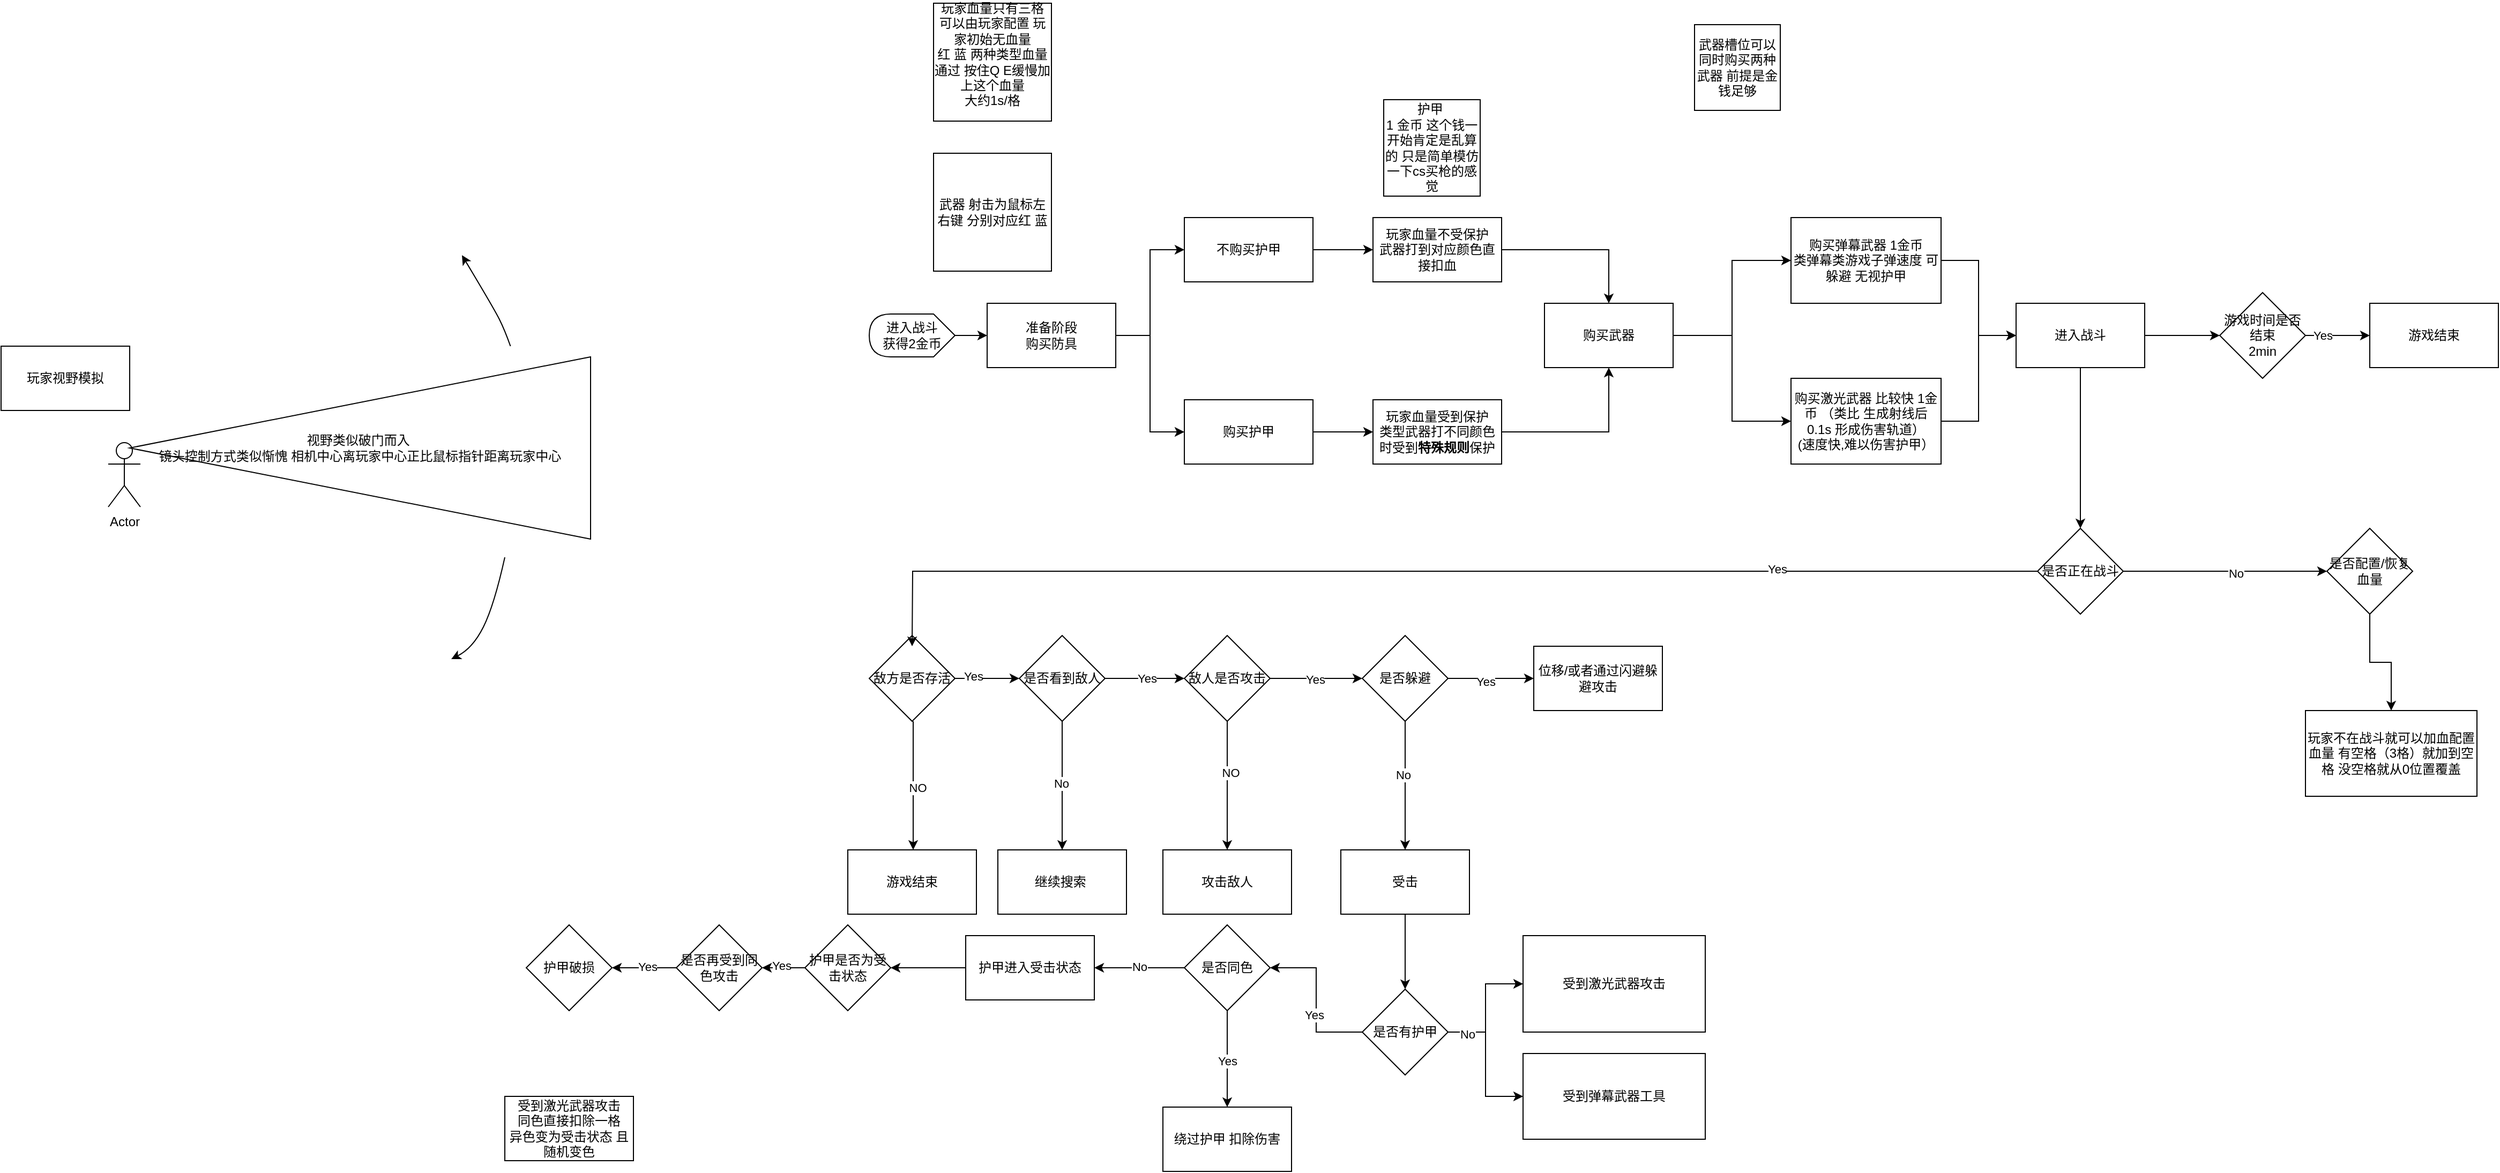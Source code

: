 <mxfile version="24.2.7" type="github">
  <diagram id="C5RBs43oDa-KdzZeNtuy" name="Page-1">
    <mxGraphModel dx="1696" dy="447" grid="1" gridSize="10" guides="1" tooltips="1" connect="1" arrows="1" fold="1" page="1" pageScale="1" pageWidth="827" pageHeight="1169" math="0" shadow="0">
      <root>
        <mxCell id="WIyWlLk6GJQsqaUBKTNV-0" />
        <mxCell id="WIyWlLk6GJQsqaUBKTNV-1" parent="WIyWlLk6GJQsqaUBKTNV-0" />
        <mxCell id="3IvADGGe1elxMChd6s5r-2" style="edgeStyle=orthogonalEdgeStyle;rounded=0;orthogonalLoop=1;jettySize=auto;html=1;" edge="1" parent="WIyWlLk6GJQsqaUBKTNV-1" source="3IvADGGe1elxMChd6s5r-0" target="3IvADGGe1elxMChd6s5r-1">
          <mxGeometry relative="1" as="geometry" />
        </mxCell>
        <mxCell id="3IvADGGe1elxMChd6s5r-0" value="进入战斗&lt;div&gt;获得2金币&lt;/div&gt;" style="shape=display;whiteSpace=wrap;html=1;direction=west;" vertex="1" parent="WIyWlLk6GJQsqaUBKTNV-1">
          <mxGeometry y="310" width="80" height="40" as="geometry" />
        </mxCell>
        <mxCell id="3IvADGGe1elxMChd6s5r-18" style="edgeStyle=orthogonalEdgeStyle;rounded=0;orthogonalLoop=1;jettySize=auto;html=1;entryX=0;entryY=0.5;entryDx=0;entryDy=0;" edge="1" parent="WIyWlLk6GJQsqaUBKTNV-1" source="3IvADGGe1elxMChd6s5r-1" target="3IvADGGe1elxMChd6s5r-16">
          <mxGeometry relative="1" as="geometry" />
        </mxCell>
        <mxCell id="3IvADGGe1elxMChd6s5r-19" style="edgeStyle=orthogonalEdgeStyle;rounded=0;orthogonalLoop=1;jettySize=auto;html=1;entryX=0;entryY=0.5;entryDx=0;entryDy=0;" edge="1" parent="WIyWlLk6GJQsqaUBKTNV-1" source="3IvADGGe1elxMChd6s5r-1" target="3IvADGGe1elxMChd6s5r-17">
          <mxGeometry relative="1" as="geometry" />
        </mxCell>
        <mxCell id="3IvADGGe1elxMChd6s5r-1" value="准备阶段&lt;div&gt;购买防具&lt;/div&gt;" style="rounded=0;whiteSpace=wrap;html=1;" vertex="1" parent="WIyWlLk6GJQsqaUBKTNV-1">
          <mxGeometry x="110" y="300" width="120" height="60" as="geometry" />
        </mxCell>
        <mxCell id="3IvADGGe1elxMChd6s5r-46" style="edgeStyle=orthogonalEdgeStyle;rounded=0;orthogonalLoop=1;jettySize=auto;html=1;entryX=0;entryY=0.5;entryDx=0;entryDy=0;" edge="1" parent="WIyWlLk6GJQsqaUBKTNV-1" source="3IvADGGe1elxMChd6s5r-4" target="3IvADGGe1elxMChd6s5r-44">
          <mxGeometry relative="1" as="geometry" />
        </mxCell>
        <mxCell id="3IvADGGe1elxMChd6s5r-4" value="购买&lt;span style=&quot;background-color: initial;&quot;&gt;激光武器 比较快 1金币 （类比 生成射线后 0.1s 形成伤害轨道）&lt;/span&gt;&lt;div&gt;&lt;div&gt;(速度快,难以伤害护甲）&lt;/div&gt;&lt;/div&gt;" style="rounded=0;whiteSpace=wrap;html=1;" vertex="1" parent="WIyWlLk6GJQsqaUBKTNV-1">
          <mxGeometry x="860" y="370" width="140" height="80" as="geometry" />
        </mxCell>
        <mxCell id="3IvADGGe1elxMChd6s5r-45" style="edgeStyle=orthogonalEdgeStyle;rounded=0;orthogonalLoop=1;jettySize=auto;html=1;" edge="1" parent="WIyWlLk6GJQsqaUBKTNV-1" source="3IvADGGe1elxMChd6s5r-7" target="3IvADGGe1elxMChd6s5r-44">
          <mxGeometry relative="1" as="geometry" />
        </mxCell>
        <mxCell id="3IvADGGe1elxMChd6s5r-7" value="购买弹幕武器 1金币&lt;div&gt;类弹幕类游戏子弹速度 可躲避 无视护甲&lt;/div&gt;" style="rounded=0;whiteSpace=wrap;html=1;" vertex="1" parent="WIyWlLk6GJQsqaUBKTNV-1">
          <mxGeometry x="860" y="220" width="140" height="80" as="geometry" />
        </mxCell>
        <mxCell id="3IvADGGe1elxMChd6s5r-23" style="edgeStyle=orthogonalEdgeStyle;rounded=0;orthogonalLoop=1;jettySize=auto;html=1;" edge="1" parent="WIyWlLk6GJQsqaUBKTNV-1" source="3IvADGGe1elxMChd6s5r-16">
          <mxGeometry relative="1" as="geometry">
            <mxPoint x="470.0" y="250" as="targetPoint" />
          </mxGeometry>
        </mxCell>
        <mxCell id="3IvADGGe1elxMChd6s5r-16" value="不购买护甲" style="rounded=0;whiteSpace=wrap;html=1;" vertex="1" parent="WIyWlLk6GJQsqaUBKTNV-1">
          <mxGeometry x="294" y="220" width="120" height="60" as="geometry" />
        </mxCell>
        <mxCell id="3IvADGGe1elxMChd6s5r-27" style="edgeStyle=orthogonalEdgeStyle;rounded=0;orthogonalLoop=1;jettySize=auto;html=1;" edge="1" parent="WIyWlLk6GJQsqaUBKTNV-1" source="3IvADGGe1elxMChd6s5r-17" target="3IvADGGe1elxMChd6s5r-21">
          <mxGeometry relative="1" as="geometry" />
        </mxCell>
        <mxCell id="3IvADGGe1elxMChd6s5r-17" value="购买护甲" style="rounded=0;whiteSpace=wrap;html=1;" vertex="1" parent="WIyWlLk6GJQsqaUBKTNV-1">
          <mxGeometry x="294" y="390" width="120" height="60" as="geometry" />
        </mxCell>
        <mxCell id="3IvADGGe1elxMChd6s5r-35" style="edgeStyle=orthogonalEdgeStyle;rounded=0;orthogonalLoop=1;jettySize=auto;html=1;" edge="1" parent="WIyWlLk6GJQsqaUBKTNV-1" source="3IvADGGe1elxMChd6s5r-20" target="3IvADGGe1elxMChd6s5r-7">
          <mxGeometry relative="1" as="geometry" />
        </mxCell>
        <mxCell id="3IvADGGe1elxMChd6s5r-36" style="edgeStyle=orthogonalEdgeStyle;rounded=0;orthogonalLoop=1;jettySize=auto;html=1;entryX=0;entryY=0.5;entryDx=0;entryDy=0;" edge="1" parent="WIyWlLk6GJQsqaUBKTNV-1" source="3IvADGGe1elxMChd6s5r-20" target="3IvADGGe1elxMChd6s5r-4">
          <mxGeometry relative="1" as="geometry" />
        </mxCell>
        <mxCell id="3IvADGGe1elxMChd6s5r-20" value="购买武器" style="rounded=0;whiteSpace=wrap;html=1;" vertex="1" parent="WIyWlLk6GJQsqaUBKTNV-1">
          <mxGeometry x="630" y="300" width="120" height="60" as="geometry" />
        </mxCell>
        <mxCell id="3IvADGGe1elxMChd6s5r-34" style="edgeStyle=orthogonalEdgeStyle;rounded=0;orthogonalLoop=1;jettySize=auto;html=1;" edge="1" parent="WIyWlLk6GJQsqaUBKTNV-1" source="3IvADGGe1elxMChd6s5r-21" target="3IvADGGe1elxMChd6s5r-20">
          <mxGeometry relative="1" as="geometry" />
        </mxCell>
        <mxCell id="3IvADGGe1elxMChd6s5r-21" value="玩家血量受到保护&lt;div&gt;类型武器打不同颜色时受到&lt;b&gt;特殊规则&lt;/b&gt;保护&lt;/div&gt;" style="rounded=0;whiteSpace=wrap;html=1;" vertex="1" parent="WIyWlLk6GJQsqaUBKTNV-1">
          <mxGeometry x="470" y="390" width="120" height="60" as="geometry" />
        </mxCell>
        <mxCell id="3IvADGGe1elxMChd6s5r-22" value="玩家血量只有三格&lt;div&gt;可以由玩家配置 玩家初始无血量&lt;/div&gt;&lt;div&gt;红 蓝 两种类型血量&lt;/div&gt;&lt;div&gt;通过 按住Q E缓慢加上这个血量&lt;/div&gt;&lt;div&gt;大约1s/格&lt;/div&gt;&lt;div&gt;&lt;br&gt;&lt;/div&gt;" style="whiteSpace=wrap;html=1;aspect=fixed;" vertex="1" parent="WIyWlLk6GJQsqaUBKTNV-1">
          <mxGeometry x="60" y="20" width="110" height="110" as="geometry" />
        </mxCell>
        <mxCell id="3IvADGGe1elxMChd6s5r-33" style="edgeStyle=orthogonalEdgeStyle;rounded=0;orthogonalLoop=1;jettySize=auto;html=1;" edge="1" parent="WIyWlLk6GJQsqaUBKTNV-1" source="3IvADGGe1elxMChd6s5r-24" target="3IvADGGe1elxMChd6s5r-20">
          <mxGeometry relative="1" as="geometry" />
        </mxCell>
        <mxCell id="3IvADGGe1elxMChd6s5r-24" value="玩家血量不受保护&lt;div&gt;武器打到对应颜色直接扣血&lt;/div&gt;" style="rounded=0;whiteSpace=wrap;html=1;" vertex="1" parent="WIyWlLk6GJQsqaUBKTNV-1">
          <mxGeometry x="470" y="220" width="120" height="60" as="geometry" />
        </mxCell>
        <mxCell id="3IvADGGe1elxMChd6s5r-28" value="武器 射击为鼠标左右键 分别对应红 蓝" style="whiteSpace=wrap;html=1;aspect=fixed;" vertex="1" parent="WIyWlLk6GJQsqaUBKTNV-1">
          <mxGeometry x="60" y="160" width="110" height="110" as="geometry" />
        </mxCell>
        <mxCell id="3IvADGGe1elxMChd6s5r-37" value="武器槽位可以同时购买两种武器 前提是金钱足够" style="whiteSpace=wrap;html=1;aspect=fixed;" vertex="1" parent="WIyWlLk6GJQsqaUBKTNV-1">
          <mxGeometry x="770" y="40" width="80" height="80" as="geometry" />
        </mxCell>
        <mxCell id="3IvADGGe1elxMChd6s5r-38" value="护甲&amp;nbsp;&lt;div&gt;1 金币 这个钱一开始肯定是乱算的 只是简单模仿一下cs买枪的感觉&lt;/div&gt;" style="whiteSpace=wrap;html=1;aspect=fixed;" vertex="1" parent="WIyWlLk6GJQsqaUBKTNV-1">
          <mxGeometry x="480" y="110" width="90" height="90" as="geometry" />
        </mxCell>
        <mxCell id="3IvADGGe1elxMChd6s5r-76" style="edgeStyle=orthogonalEdgeStyle;rounded=0;orthogonalLoop=1;jettySize=auto;html=1;" edge="1" parent="WIyWlLk6GJQsqaUBKTNV-1" source="3IvADGGe1elxMChd6s5r-44">
          <mxGeometry relative="1" as="geometry">
            <mxPoint x="1260" y="330" as="targetPoint" />
          </mxGeometry>
        </mxCell>
        <mxCell id="3IvADGGe1elxMChd6s5r-128" style="edgeStyle=orthogonalEdgeStyle;rounded=0;orthogonalLoop=1;jettySize=auto;html=1;" edge="1" parent="WIyWlLk6GJQsqaUBKTNV-1" source="3IvADGGe1elxMChd6s5r-44" target="3IvADGGe1elxMChd6s5r-127">
          <mxGeometry relative="1" as="geometry" />
        </mxCell>
        <mxCell id="3IvADGGe1elxMChd6s5r-44" value="进入战斗" style="rounded=0;whiteSpace=wrap;html=1;" vertex="1" parent="WIyWlLk6GJQsqaUBKTNV-1">
          <mxGeometry x="1070" y="300" width="120" height="60" as="geometry" />
        </mxCell>
        <mxCell id="3IvADGGe1elxMChd6s5r-49" style="edgeStyle=orthogonalEdgeStyle;rounded=0;orthogonalLoop=1;jettySize=auto;html=1;" edge="1" parent="WIyWlLk6GJQsqaUBKTNV-1" source="3IvADGGe1elxMChd6s5r-48">
          <mxGeometry relative="1" as="geometry">
            <mxPoint x="140" y="650" as="targetPoint" />
          </mxGeometry>
        </mxCell>
        <mxCell id="3IvADGGe1elxMChd6s5r-51" value="Yes" style="edgeLabel;html=1;align=center;verticalAlign=middle;resizable=0;points=[];" vertex="1" connectable="0" parent="3IvADGGe1elxMChd6s5r-49">
          <mxGeometry x="-0.438" y="2" relative="1" as="geometry">
            <mxPoint as="offset" />
          </mxGeometry>
        </mxCell>
        <mxCell id="3IvADGGe1elxMChd6s5r-52" style="edgeStyle=orthogonalEdgeStyle;rounded=0;orthogonalLoop=1;jettySize=auto;html=1;" edge="1" parent="WIyWlLk6GJQsqaUBKTNV-1">
          <mxGeometry relative="1" as="geometry">
            <mxPoint x="41" y="810" as="targetPoint" />
            <mxPoint x="41" y="690" as="sourcePoint" />
          </mxGeometry>
        </mxCell>
        <mxCell id="3IvADGGe1elxMChd6s5r-53" value="NO" style="edgeLabel;html=1;align=center;verticalAlign=middle;resizable=0;points=[];" vertex="1" connectable="0" parent="3IvADGGe1elxMChd6s5r-52">
          <mxGeometry x="0.037" y="4" relative="1" as="geometry">
            <mxPoint as="offset" />
          </mxGeometry>
        </mxCell>
        <mxCell id="3IvADGGe1elxMChd6s5r-48" value="敌方是否存活" style="rhombus;whiteSpace=wrap;html=1;" vertex="1" parent="WIyWlLk6GJQsqaUBKTNV-1">
          <mxGeometry y="610" width="80" height="80" as="geometry" />
        </mxCell>
        <mxCell id="3IvADGGe1elxMChd6s5r-68" style="edgeStyle=orthogonalEdgeStyle;rounded=0;orthogonalLoop=1;jettySize=auto;html=1;entryX=0.5;entryY=0;entryDx=0;entryDy=0;" edge="1" parent="WIyWlLk6GJQsqaUBKTNV-1" source="3IvADGGe1elxMChd6s5r-50" target="3IvADGGe1elxMChd6s5r-75">
          <mxGeometry relative="1" as="geometry">
            <mxPoint x="180" y="810" as="targetPoint" />
          </mxGeometry>
        </mxCell>
        <mxCell id="3IvADGGe1elxMChd6s5r-69" value="No" style="edgeLabel;html=1;align=center;verticalAlign=middle;resizable=0;points=[];" vertex="1" connectable="0" parent="3IvADGGe1elxMChd6s5r-68">
          <mxGeometry x="-0.037" y="-1" relative="1" as="geometry">
            <mxPoint as="offset" />
          </mxGeometry>
        </mxCell>
        <mxCell id="3IvADGGe1elxMChd6s5r-70" style="edgeStyle=orthogonalEdgeStyle;rounded=0;orthogonalLoop=1;jettySize=auto;html=1;entryX=0;entryY=0.5;entryDx=0;entryDy=0;" edge="1" parent="WIyWlLk6GJQsqaUBKTNV-1" source="3IvADGGe1elxMChd6s5r-50" target="3IvADGGe1elxMChd6s5r-74">
          <mxGeometry relative="1" as="geometry">
            <mxPoint x="320" y="600" as="targetPoint" />
          </mxGeometry>
        </mxCell>
        <mxCell id="3IvADGGe1elxMChd6s5r-71" value="Yes" style="edgeLabel;html=1;align=center;verticalAlign=middle;resizable=0;points=[];" vertex="1" connectable="0" parent="3IvADGGe1elxMChd6s5r-70">
          <mxGeometry x="0.045" relative="1" as="geometry">
            <mxPoint as="offset" />
          </mxGeometry>
        </mxCell>
        <mxCell id="3IvADGGe1elxMChd6s5r-50" value="是否看到敌人" style="rhombus;whiteSpace=wrap;html=1;" vertex="1" parent="WIyWlLk6GJQsqaUBKTNV-1">
          <mxGeometry x="140" y="610" width="80" height="80" as="geometry" />
        </mxCell>
        <mxCell id="3IvADGGe1elxMChd6s5r-54" value="游戏结束" style="rounded=0;whiteSpace=wrap;html=1;" vertex="1" parent="WIyWlLk6GJQsqaUBKTNV-1">
          <mxGeometry x="-20" y="810" width="120" height="60" as="geometry" />
        </mxCell>
        <mxCell id="3IvADGGe1elxMChd6s5r-57" value="Actor" style="shape=umlActor;verticalLabelPosition=bottom;verticalAlign=top;html=1;outlineConnect=0;" vertex="1" parent="WIyWlLk6GJQsqaUBKTNV-1">
          <mxGeometry x="-710" y="430" width="30" height="60" as="geometry" />
        </mxCell>
        <mxCell id="3IvADGGe1elxMChd6s5r-61" value="玩家视野模拟" style="whiteSpace=wrap;html=1;" vertex="1" parent="WIyWlLk6GJQsqaUBKTNV-1">
          <mxGeometry x="-810" y="340" width="120" height="60" as="geometry" />
        </mxCell>
        <mxCell id="3IvADGGe1elxMChd6s5r-62" value="视野类似破门而入&amp;nbsp;&lt;div&gt;镜头控制方式类似惭愧 相机中心离玩家中心正比鼠标指针距离玩家中心&lt;/div&gt;" style="triangle;whiteSpace=wrap;html=1;direction=west;" vertex="1" parent="WIyWlLk6GJQsqaUBKTNV-1">
          <mxGeometry x="-690" y="350" width="430" height="170" as="geometry" />
        </mxCell>
        <mxCell id="3IvADGGe1elxMChd6s5r-64" value="" style="curved=1;endArrow=classic;html=1;rounded=0;exitX=0.011;exitY=1.03;exitDx=0;exitDy=0;exitPerimeter=0;" edge="1" parent="WIyWlLk6GJQsqaUBKTNV-1">
          <mxGeometry width="50" height="50" relative="1" as="geometry">
            <mxPoint x="-334.73" y="340.0" as="sourcePoint" />
            <mxPoint x="-380" y="255.1" as="targetPoint" />
            <Array as="points">
              <mxPoint x="-340" y="325.1" />
              <mxPoint x="-350" y="305.1" />
            </Array>
          </mxGeometry>
        </mxCell>
        <mxCell id="3IvADGGe1elxMChd6s5r-67" value="" style="curved=1;endArrow=classic;html=1;rounded=0;exitX=0.011;exitY=1.03;exitDx=0;exitDy=0;exitPerimeter=0;" edge="1" parent="WIyWlLk6GJQsqaUBKTNV-1">
          <mxGeometry width="50" height="50" relative="1" as="geometry">
            <mxPoint x="-340" y="537" as="sourcePoint" />
            <mxPoint x="-390" y="632" as="targetPoint" />
            <Array as="points">
              <mxPoint x="-350" y="582" />
              <mxPoint x="-370" y="622" />
            </Array>
          </mxGeometry>
        </mxCell>
        <mxCell id="3IvADGGe1elxMChd6s5r-79" style="edgeStyle=orthogonalEdgeStyle;rounded=0;orthogonalLoop=1;jettySize=auto;html=1;" edge="1" parent="WIyWlLk6GJQsqaUBKTNV-1" source="3IvADGGe1elxMChd6s5r-74">
          <mxGeometry relative="1" as="geometry">
            <mxPoint x="460" y="650" as="targetPoint" />
          </mxGeometry>
        </mxCell>
        <mxCell id="3IvADGGe1elxMChd6s5r-80" value="Yes" style="edgeLabel;html=1;align=center;verticalAlign=middle;resizable=0;points=[];" vertex="1" connectable="0" parent="3IvADGGe1elxMChd6s5r-79">
          <mxGeometry x="-0.035" y="-1" relative="1" as="geometry">
            <mxPoint as="offset" />
          </mxGeometry>
        </mxCell>
        <mxCell id="3IvADGGe1elxMChd6s5r-82" style="edgeStyle=orthogonalEdgeStyle;rounded=0;orthogonalLoop=1;jettySize=auto;html=1;" edge="1" parent="WIyWlLk6GJQsqaUBKTNV-1" source="3IvADGGe1elxMChd6s5r-74" target="3IvADGGe1elxMChd6s5r-81">
          <mxGeometry relative="1" as="geometry" />
        </mxCell>
        <mxCell id="3IvADGGe1elxMChd6s5r-83" value="NO" style="edgeLabel;html=1;align=center;verticalAlign=middle;resizable=0;points=[];" vertex="1" connectable="0" parent="3IvADGGe1elxMChd6s5r-82">
          <mxGeometry x="-0.202" y="3" relative="1" as="geometry">
            <mxPoint as="offset" />
          </mxGeometry>
        </mxCell>
        <mxCell id="3IvADGGe1elxMChd6s5r-74" value="敌人是否攻击" style="rhombus;whiteSpace=wrap;html=1;" vertex="1" parent="WIyWlLk6GJQsqaUBKTNV-1">
          <mxGeometry x="294" y="610" width="80" height="80" as="geometry" />
        </mxCell>
        <mxCell id="3IvADGGe1elxMChd6s5r-75" value="继续搜索&amp;nbsp;" style="rounded=0;whiteSpace=wrap;html=1;" vertex="1" parent="WIyWlLk6GJQsqaUBKTNV-1">
          <mxGeometry x="120" y="810" width="120" height="60" as="geometry" />
        </mxCell>
        <mxCell id="3IvADGGe1elxMChd6s5r-125" value="" style="edgeStyle=orthogonalEdgeStyle;rounded=0;orthogonalLoop=1;jettySize=auto;html=1;" edge="1" parent="WIyWlLk6GJQsqaUBKTNV-1" source="3IvADGGe1elxMChd6s5r-77" target="3IvADGGe1elxMChd6s5r-124">
          <mxGeometry relative="1" as="geometry" />
        </mxCell>
        <mxCell id="3IvADGGe1elxMChd6s5r-126" value="Yes" style="edgeLabel;html=1;align=center;verticalAlign=middle;resizable=0;points=[];" vertex="1" connectable="0" parent="3IvADGGe1elxMChd6s5r-125">
          <mxGeometry x="-0.467" relative="1" as="geometry">
            <mxPoint as="offset" />
          </mxGeometry>
        </mxCell>
        <mxCell id="3IvADGGe1elxMChd6s5r-77" value="游戏时间是否结束&lt;div&gt;2min&lt;/div&gt;" style="rhombus;whiteSpace=wrap;html=1;" vertex="1" parent="WIyWlLk6GJQsqaUBKTNV-1">
          <mxGeometry x="1260" y="290" width="80" height="80" as="geometry" />
        </mxCell>
        <mxCell id="3IvADGGe1elxMChd6s5r-81" value="攻击敌人" style="rounded=0;whiteSpace=wrap;html=1;" vertex="1" parent="WIyWlLk6GJQsqaUBKTNV-1">
          <mxGeometry x="274" y="810" width="120" height="60" as="geometry" />
        </mxCell>
        <mxCell id="3IvADGGe1elxMChd6s5r-86" style="edgeStyle=orthogonalEdgeStyle;rounded=0;orthogonalLoop=1;jettySize=auto;html=1;entryX=0;entryY=0.5;entryDx=0;entryDy=0;" edge="1" parent="WIyWlLk6GJQsqaUBKTNV-1" source="3IvADGGe1elxMChd6s5r-84" target="3IvADGGe1elxMChd6s5r-85">
          <mxGeometry relative="1" as="geometry" />
        </mxCell>
        <mxCell id="3IvADGGe1elxMChd6s5r-88" value="Yes" style="edgeLabel;html=1;align=center;verticalAlign=middle;resizable=0;points=[];" vertex="1" connectable="0" parent="3IvADGGe1elxMChd6s5r-86">
          <mxGeometry x="-0.141" y="-3" relative="1" as="geometry">
            <mxPoint as="offset" />
          </mxGeometry>
        </mxCell>
        <mxCell id="3IvADGGe1elxMChd6s5r-87" style="edgeStyle=orthogonalEdgeStyle;rounded=0;orthogonalLoop=1;jettySize=auto;html=1;" edge="1" parent="WIyWlLk6GJQsqaUBKTNV-1" source="3IvADGGe1elxMChd6s5r-84">
          <mxGeometry relative="1" as="geometry">
            <mxPoint x="500" y="810" as="targetPoint" />
          </mxGeometry>
        </mxCell>
        <mxCell id="3IvADGGe1elxMChd6s5r-89" value="No" style="edgeLabel;html=1;align=center;verticalAlign=middle;resizable=0;points=[];" vertex="1" connectable="0" parent="3IvADGGe1elxMChd6s5r-87">
          <mxGeometry x="-0.171" y="-2" relative="1" as="geometry">
            <mxPoint as="offset" />
          </mxGeometry>
        </mxCell>
        <mxCell id="3IvADGGe1elxMChd6s5r-84" value="是否躲避" style="rhombus;whiteSpace=wrap;html=1;" vertex="1" parent="WIyWlLk6GJQsqaUBKTNV-1">
          <mxGeometry x="460" y="610" width="80" height="80" as="geometry" />
        </mxCell>
        <mxCell id="3IvADGGe1elxMChd6s5r-85" value="位移/或者通过闪避躲避攻击" style="rounded=0;whiteSpace=wrap;html=1;" vertex="1" parent="WIyWlLk6GJQsqaUBKTNV-1">
          <mxGeometry x="620" y="620" width="120" height="60" as="geometry" />
        </mxCell>
        <mxCell id="3IvADGGe1elxMChd6s5r-93" value="" style="edgeStyle=orthogonalEdgeStyle;rounded=0;orthogonalLoop=1;jettySize=auto;html=1;" edge="1" parent="WIyWlLk6GJQsqaUBKTNV-1" source="3IvADGGe1elxMChd6s5r-91" target="3IvADGGe1elxMChd6s5r-92">
          <mxGeometry relative="1" as="geometry" />
        </mxCell>
        <mxCell id="3IvADGGe1elxMChd6s5r-91" value="受击" style="rounded=0;whiteSpace=wrap;html=1;" vertex="1" parent="WIyWlLk6GJQsqaUBKTNV-1">
          <mxGeometry x="440" y="810" width="120" height="60" as="geometry" />
        </mxCell>
        <mxCell id="3IvADGGe1elxMChd6s5r-95" value="" style="edgeStyle=orthogonalEdgeStyle;rounded=0;orthogonalLoop=1;jettySize=auto;html=1;" edge="1" parent="WIyWlLk6GJQsqaUBKTNV-1" source="3IvADGGe1elxMChd6s5r-92" target="3IvADGGe1elxMChd6s5r-94">
          <mxGeometry relative="1" as="geometry" />
        </mxCell>
        <mxCell id="3IvADGGe1elxMChd6s5r-98" value="" style="edgeStyle=orthogonalEdgeStyle;rounded=0;orthogonalLoop=1;jettySize=auto;html=1;entryX=1;entryY=0.5;entryDx=0;entryDy=0;" edge="1" parent="WIyWlLk6GJQsqaUBKTNV-1" source="3IvADGGe1elxMChd6s5r-92" target="3IvADGGe1elxMChd6s5r-115">
          <mxGeometry relative="1" as="geometry">
            <mxPoint x="414" y="920" as="targetPoint" />
          </mxGeometry>
        </mxCell>
        <mxCell id="3IvADGGe1elxMChd6s5r-99" value="Yes" style="edgeLabel;html=1;align=center;verticalAlign=middle;resizable=0;points=[];" vertex="1" connectable="0" parent="3IvADGGe1elxMChd6s5r-98">
          <mxGeometry x="-0.189" y="2" relative="1" as="geometry">
            <mxPoint as="offset" />
          </mxGeometry>
        </mxCell>
        <mxCell id="3IvADGGe1elxMChd6s5r-102" style="edgeStyle=orthogonalEdgeStyle;rounded=0;orthogonalLoop=1;jettySize=auto;html=1;" edge="1" parent="WIyWlLk6GJQsqaUBKTNV-1" source="3IvADGGe1elxMChd6s5r-92" target="3IvADGGe1elxMChd6s5r-101">
          <mxGeometry relative="1" as="geometry" />
        </mxCell>
        <mxCell id="3IvADGGe1elxMChd6s5r-103" value="No" style="edgeLabel;html=1;align=center;verticalAlign=middle;resizable=0;points=[];" vertex="1" connectable="0" parent="3IvADGGe1elxMChd6s5r-102">
          <mxGeometry x="-0.723" y="-2" relative="1" as="geometry">
            <mxPoint as="offset" />
          </mxGeometry>
        </mxCell>
        <mxCell id="3IvADGGe1elxMChd6s5r-92" value="是否有护甲" style="rhombus;whiteSpace=wrap;html=1;rounded=0;" vertex="1" parent="WIyWlLk6GJQsqaUBKTNV-1">
          <mxGeometry x="460" y="940" width="80" height="80" as="geometry" />
        </mxCell>
        <mxCell id="3IvADGGe1elxMChd6s5r-94" value="受到激光武器攻击" style="whiteSpace=wrap;html=1;rounded=0;" vertex="1" parent="WIyWlLk6GJQsqaUBKTNV-1">
          <mxGeometry x="610" y="890" width="170" height="90" as="geometry" />
        </mxCell>
        <mxCell id="3IvADGGe1elxMChd6s5r-101" value="受到弹幕武器工具" style="rounded=0;whiteSpace=wrap;html=1;" vertex="1" parent="WIyWlLk6GJQsqaUBKTNV-1">
          <mxGeometry x="610" y="1000" width="170" height="80" as="geometry" />
        </mxCell>
        <mxCell id="3IvADGGe1elxMChd6s5r-107" style="edgeStyle=orthogonalEdgeStyle;rounded=0;orthogonalLoop=1;jettySize=auto;html=1;" edge="1" parent="WIyWlLk6GJQsqaUBKTNV-1" source="3IvADGGe1elxMChd6s5r-104">
          <mxGeometry relative="1" as="geometry">
            <mxPoint x="-100" y="920" as="targetPoint" />
          </mxGeometry>
        </mxCell>
        <mxCell id="3IvADGGe1elxMChd6s5r-108" value="Yes" style="edgeLabel;html=1;align=center;verticalAlign=middle;resizable=0;points=[];" vertex="1" connectable="0" parent="3IvADGGe1elxMChd6s5r-107">
          <mxGeometry x="0.13" y="-3" relative="1" as="geometry">
            <mxPoint as="offset" />
          </mxGeometry>
        </mxCell>
        <mxCell id="3IvADGGe1elxMChd6s5r-104" value="护甲是否为受击状态" style="rhombus;whiteSpace=wrap;html=1;rounded=0;" vertex="1" parent="WIyWlLk6GJQsqaUBKTNV-1">
          <mxGeometry x="-60" y="880" width="80" height="80" as="geometry" />
        </mxCell>
        <mxCell id="3IvADGGe1elxMChd6s5r-113" value="" style="edgeStyle=orthogonalEdgeStyle;rounded=0;orthogonalLoop=1;jettySize=auto;html=1;" edge="1" parent="WIyWlLk6GJQsqaUBKTNV-1" source="3IvADGGe1elxMChd6s5r-111" target="3IvADGGe1elxMChd6s5r-112">
          <mxGeometry relative="1" as="geometry" />
        </mxCell>
        <mxCell id="3IvADGGe1elxMChd6s5r-114" value="Yes" style="edgeLabel;html=1;align=center;verticalAlign=middle;resizable=0;points=[];" vertex="1" connectable="0" parent="3IvADGGe1elxMChd6s5r-113">
          <mxGeometry x="-0.1" y="-1" relative="1" as="geometry">
            <mxPoint as="offset" />
          </mxGeometry>
        </mxCell>
        <mxCell id="3IvADGGe1elxMChd6s5r-111" value="是否再受到同色攻击" style="rhombus;whiteSpace=wrap;html=1;" vertex="1" parent="WIyWlLk6GJQsqaUBKTNV-1">
          <mxGeometry x="-180" y="880" width="80" height="80" as="geometry" />
        </mxCell>
        <mxCell id="3IvADGGe1elxMChd6s5r-112" value="护甲破损" style="rhombus;whiteSpace=wrap;html=1;" vertex="1" parent="WIyWlLk6GJQsqaUBKTNV-1">
          <mxGeometry x="-320" y="880" width="80" height="80" as="geometry" />
        </mxCell>
        <mxCell id="3IvADGGe1elxMChd6s5r-122" value="" style="edgeStyle=orthogonalEdgeStyle;rounded=0;orthogonalLoop=1;jettySize=auto;html=1;" edge="1" parent="WIyWlLk6GJQsqaUBKTNV-1" source="3IvADGGe1elxMChd6s5r-115" target="3IvADGGe1elxMChd6s5r-121">
          <mxGeometry relative="1" as="geometry" />
        </mxCell>
        <mxCell id="3IvADGGe1elxMChd6s5r-123" value="Yes" style="edgeLabel;html=1;align=center;verticalAlign=middle;resizable=0;points=[];" vertex="1" connectable="0" parent="3IvADGGe1elxMChd6s5r-122">
          <mxGeometry x="0.035" relative="1" as="geometry">
            <mxPoint as="offset" />
          </mxGeometry>
        </mxCell>
        <mxCell id="3IvADGGe1elxMChd6s5r-138" style="edgeStyle=orthogonalEdgeStyle;rounded=0;orthogonalLoop=1;jettySize=auto;html=1;" edge="1" parent="WIyWlLk6GJQsqaUBKTNV-1" source="3IvADGGe1elxMChd6s5r-115" target="3IvADGGe1elxMChd6s5r-137">
          <mxGeometry relative="1" as="geometry" />
        </mxCell>
        <mxCell id="3IvADGGe1elxMChd6s5r-140" value="No" style="edgeLabel;html=1;align=center;verticalAlign=middle;resizable=0;points=[];" vertex="1" connectable="0" parent="3IvADGGe1elxMChd6s5r-138">
          <mxGeometry x="0.006" y="-1" relative="1" as="geometry">
            <mxPoint as="offset" />
          </mxGeometry>
        </mxCell>
        <mxCell id="3IvADGGe1elxMChd6s5r-115" value="是否同色" style="rhombus;whiteSpace=wrap;html=1;" vertex="1" parent="WIyWlLk6GJQsqaUBKTNV-1">
          <mxGeometry x="294" y="880" width="80" height="80" as="geometry" />
        </mxCell>
        <mxCell id="3IvADGGe1elxMChd6s5r-117" value="受到激光武器攻击&lt;div&gt;同色直接扣除一格&lt;/div&gt;&lt;div&gt;异色变为受击状态 且随机变色&lt;/div&gt;" style="whiteSpace=wrap;html=1;rounded=0;" vertex="1" parent="WIyWlLk6GJQsqaUBKTNV-1">
          <mxGeometry x="-340" y="1040" width="120" height="60" as="geometry" />
        </mxCell>
        <mxCell id="3IvADGGe1elxMChd6s5r-121" value="绕过护甲 扣除伤害" style="whiteSpace=wrap;html=1;" vertex="1" parent="WIyWlLk6GJQsqaUBKTNV-1">
          <mxGeometry x="274" y="1050" width="120" height="60" as="geometry" />
        </mxCell>
        <mxCell id="3IvADGGe1elxMChd6s5r-124" value="游戏结束" style="whiteSpace=wrap;html=1;" vertex="1" parent="WIyWlLk6GJQsqaUBKTNV-1">
          <mxGeometry x="1400" y="300" width="120" height="60" as="geometry" />
        </mxCell>
        <mxCell id="3IvADGGe1elxMChd6s5r-129" style="edgeStyle=orthogonalEdgeStyle;rounded=0;orthogonalLoop=1;jettySize=auto;html=1;" edge="1" parent="WIyWlLk6GJQsqaUBKTNV-1" source="3IvADGGe1elxMChd6s5r-127">
          <mxGeometry relative="1" as="geometry">
            <mxPoint x="40" y="620" as="targetPoint" />
          </mxGeometry>
        </mxCell>
        <mxCell id="3IvADGGe1elxMChd6s5r-130" value="Yes" style="edgeLabel;html=1;align=center;verticalAlign=middle;resizable=0;points=[];" vertex="1" connectable="0" parent="3IvADGGe1elxMChd6s5r-129">
          <mxGeometry x="-0.566" y="-2" relative="1" as="geometry">
            <mxPoint as="offset" />
          </mxGeometry>
        </mxCell>
        <mxCell id="3IvADGGe1elxMChd6s5r-132" value="" style="edgeStyle=orthogonalEdgeStyle;rounded=0;orthogonalLoop=1;jettySize=auto;html=1;" edge="1" parent="WIyWlLk6GJQsqaUBKTNV-1" source="3IvADGGe1elxMChd6s5r-127" target="3IvADGGe1elxMChd6s5r-131">
          <mxGeometry relative="1" as="geometry" />
        </mxCell>
        <mxCell id="3IvADGGe1elxMChd6s5r-133" value="No" style="edgeLabel;html=1;align=center;verticalAlign=middle;resizable=0;points=[];" vertex="1" connectable="0" parent="3IvADGGe1elxMChd6s5r-132">
          <mxGeometry x="0.1" y="-2" relative="1" as="geometry">
            <mxPoint as="offset" />
          </mxGeometry>
        </mxCell>
        <mxCell id="3IvADGGe1elxMChd6s5r-127" value="是否正在战斗" style="rhombus;whiteSpace=wrap;html=1;" vertex="1" parent="WIyWlLk6GJQsqaUBKTNV-1">
          <mxGeometry x="1090" y="510" width="80" height="80" as="geometry" />
        </mxCell>
        <mxCell id="3IvADGGe1elxMChd6s5r-135" value="" style="edgeStyle=orthogonalEdgeStyle;rounded=0;orthogonalLoop=1;jettySize=auto;html=1;" edge="1" parent="WIyWlLk6GJQsqaUBKTNV-1" source="3IvADGGe1elxMChd6s5r-131" target="3IvADGGe1elxMChd6s5r-134">
          <mxGeometry relative="1" as="geometry" />
        </mxCell>
        <mxCell id="3IvADGGe1elxMChd6s5r-131" value="是否配置/恢复血量" style="rhombus;whiteSpace=wrap;html=1;" vertex="1" parent="WIyWlLk6GJQsqaUBKTNV-1">
          <mxGeometry x="1360" y="510" width="80" height="80" as="geometry" />
        </mxCell>
        <mxCell id="3IvADGGe1elxMChd6s5r-134" value="玩家不在战斗就可以加血配置血量 有空格（3格）就加到空格 没空格就从0位置覆盖" style="whiteSpace=wrap;html=1;" vertex="1" parent="WIyWlLk6GJQsqaUBKTNV-1">
          <mxGeometry x="1340" y="680" width="160" height="80" as="geometry" />
        </mxCell>
        <mxCell id="3IvADGGe1elxMChd6s5r-139" style="edgeStyle=orthogonalEdgeStyle;rounded=0;orthogonalLoop=1;jettySize=auto;html=1;entryX=1;entryY=0.5;entryDx=0;entryDy=0;" edge="1" parent="WIyWlLk6GJQsqaUBKTNV-1" source="3IvADGGe1elxMChd6s5r-137" target="3IvADGGe1elxMChd6s5r-104">
          <mxGeometry relative="1" as="geometry" />
        </mxCell>
        <mxCell id="3IvADGGe1elxMChd6s5r-137" value="护甲进入受击状态" style="rounded=0;whiteSpace=wrap;html=1;" vertex="1" parent="WIyWlLk6GJQsqaUBKTNV-1">
          <mxGeometry x="90" y="890" width="120" height="60" as="geometry" />
        </mxCell>
      </root>
    </mxGraphModel>
  </diagram>
</mxfile>
